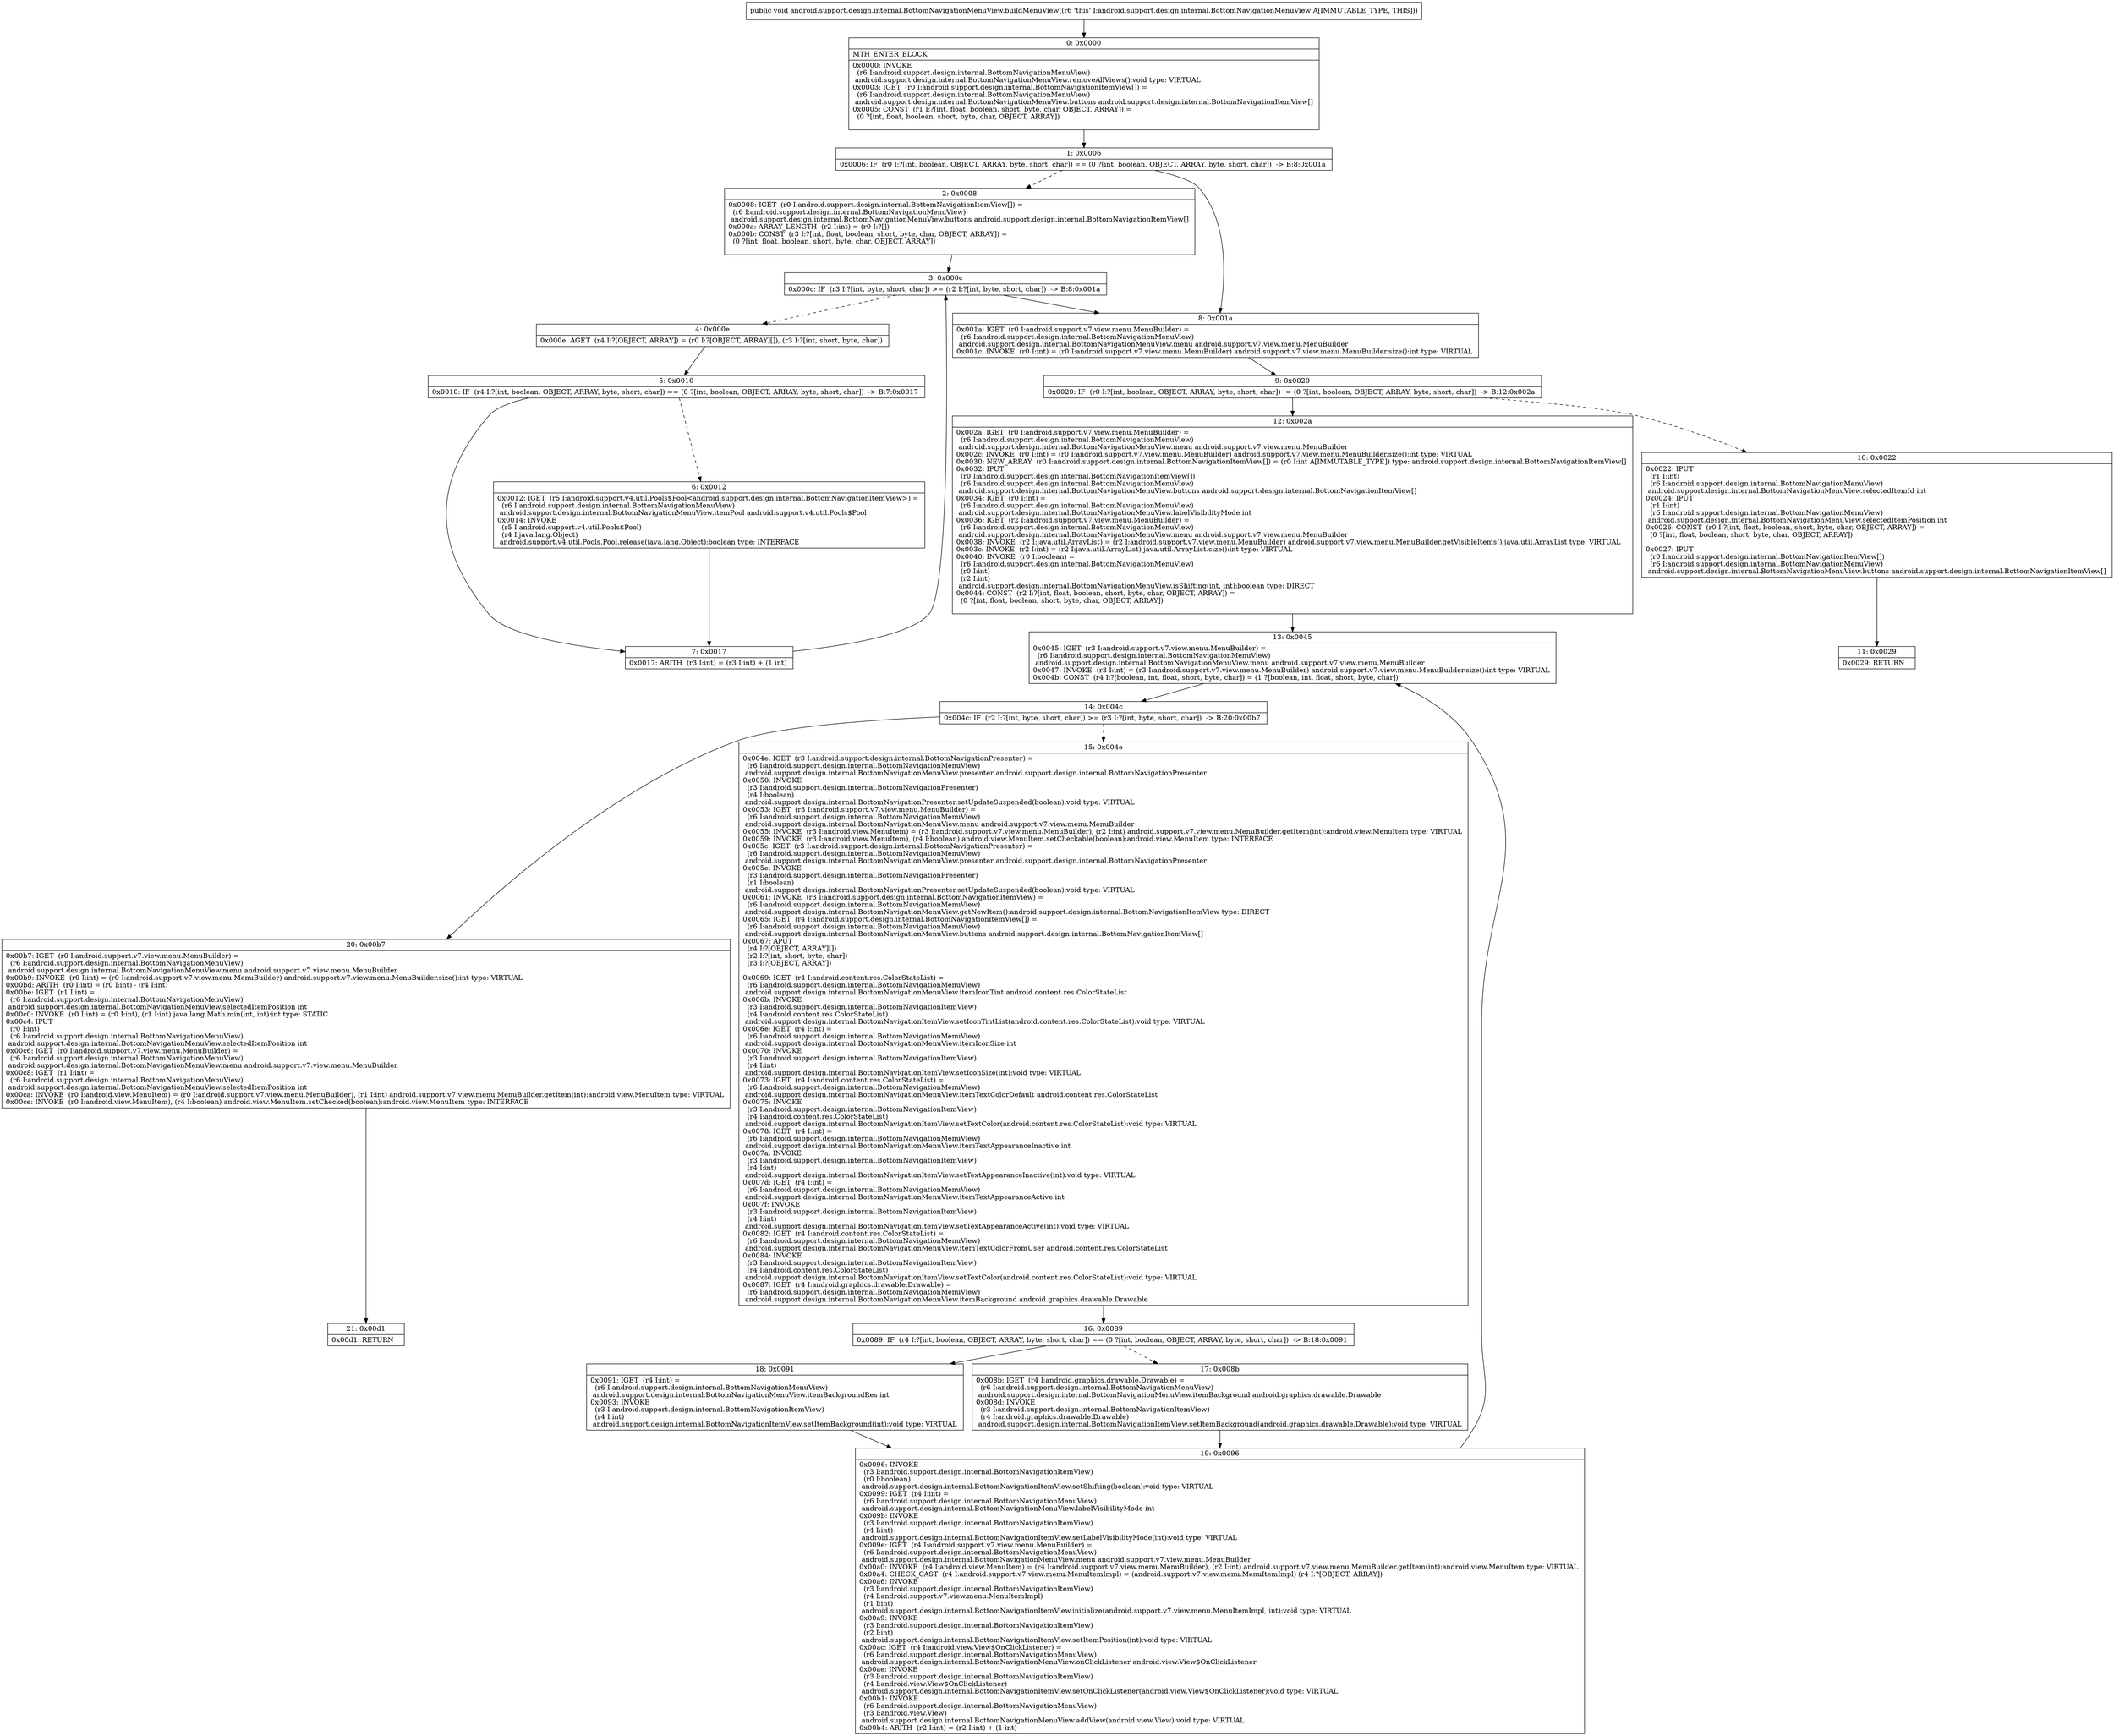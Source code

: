 digraph "CFG forandroid.support.design.internal.BottomNavigationMenuView.buildMenuView()V" {
Node_0 [shape=record,label="{0\:\ 0x0000|MTH_ENTER_BLOCK\l|0x0000: INVOKE  \l  (r6 I:android.support.design.internal.BottomNavigationMenuView)\l android.support.design.internal.BottomNavigationMenuView.removeAllViews():void type: VIRTUAL \l0x0003: IGET  (r0 I:android.support.design.internal.BottomNavigationItemView[]) = \l  (r6 I:android.support.design.internal.BottomNavigationMenuView)\l android.support.design.internal.BottomNavigationMenuView.buttons android.support.design.internal.BottomNavigationItemView[] \l0x0005: CONST  (r1 I:?[int, float, boolean, short, byte, char, OBJECT, ARRAY]) = \l  (0 ?[int, float, boolean, short, byte, char, OBJECT, ARRAY])\l \l}"];
Node_1 [shape=record,label="{1\:\ 0x0006|0x0006: IF  (r0 I:?[int, boolean, OBJECT, ARRAY, byte, short, char]) == (0 ?[int, boolean, OBJECT, ARRAY, byte, short, char])  \-\> B:8:0x001a \l}"];
Node_2 [shape=record,label="{2\:\ 0x0008|0x0008: IGET  (r0 I:android.support.design.internal.BottomNavigationItemView[]) = \l  (r6 I:android.support.design.internal.BottomNavigationMenuView)\l android.support.design.internal.BottomNavigationMenuView.buttons android.support.design.internal.BottomNavigationItemView[] \l0x000a: ARRAY_LENGTH  (r2 I:int) = (r0 I:?[]) \l0x000b: CONST  (r3 I:?[int, float, boolean, short, byte, char, OBJECT, ARRAY]) = \l  (0 ?[int, float, boolean, short, byte, char, OBJECT, ARRAY])\l \l}"];
Node_3 [shape=record,label="{3\:\ 0x000c|0x000c: IF  (r3 I:?[int, byte, short, char]) \>= (r2 I:?[int, byte, short, char])  \-\> B:8:0x001a \l}"];
Node_4 [shape=record,label="{4\:\ 0x000e|0x000e: AGET  (r4 I:?[OBJECT, ARRAY]) = (r0 I:?[OBJECT, ARRAY][]), (r3 I:?[int, short, byte, char]) \l}"];
Node_5 [shape=record,label="{5\:\ 0x0010|0x0010: IF  (r4 I:?[int, boolean, OBJECT, ARRAY, byte, short, char]) == (0 ?[int, boolean, OBJECT, ARRAY, byte, short, char])  \-\> B:7:0x0017 \l}"];
Node_6 [shape=record,label="{6\:\ 0x0012|0x0012: IGET  (r5 I:android.support.v4.util.Pools$Pool\<android.support.design.internal.BottomNavigationItemView\>) = \l  (r6 I:android.support.design.internal.BottomNavigationMenuView)\l android.support.design.internal.BottomNavigationMenuView.itemPool android.support.v4.util.Pools$Pool \l0x0014: INVOKE  \l  (r5 I:android.support.v4.util.Pools$Pool)\l  (r4 I:java.lang.Object)\l android.support.v4.util.Pools.Pool.release(java.lang.Object):boolean type: INTERFACE \l}"];
Node_7 [shape=record,label="{7\:\ 0x0017|0x0017: ARITH  (r3 I:int) = (r3 I:int) + (1 int) \l}"];
Node_8 [shape=record,label="{8\:\ 0x001a|0x001a: IGET  (r0 I:android.support.v7.view.menu.MenuBuilder) = \l  (r6 I:android.support.design.internal.BottomNavigationMenuView)\l android.support.design.internal.BottomNavigationMenuView.menu android.support.v7.view.menu.MenuBuilder \l0x001c: INVOKE  (r0 I:int) = (r0 I:android.support.v7.view.menu.MenuBuilder) android.support.v7.view.menu.MenuBuilder.size():int type: VIRTUAL \l}"];
Node_9 [shape=record,label="{9\:\ 0x0020|0x0020: IF  (r0 I:?[int, boolean, OBJECT, ARRAY, byte, short, char]) != (0 ?[int, boolean, OBJECT, ARRAY, byte, short, char])  \-\> B:12:0x002a \l}"];
Node_10 [shape=record,label="{10\:\ 0x0022|0x0022: IPUT  \l  (r1 I:int)\l  (r6 I:android.support.design.internal.BottomNavigationMenuView)\l android.support.design.internal.BottomNavigationMenuView.selectedItemId int \l0x0024: IPUT  \l  (r1 I:int)\l  (r6 I:android.support.design.internal.BottomNavigationMenuView)\l android.support.design.internal.BottomNavigationMenuView.selectedItemPosition int \l0x0026: CONST  (r0 I:?[int, float, boolean, short, byte, char, OBJECT, ARRAY]) = \l  (0 ?[int, float, boolean, short, byte, char, OBJECT, ARRAY])\l \l0x0027: IPUT  \l  (r0 I:android.support.design.internal.BottomNavigationItemView[])\l  (r6 I:android.support.design.internal.BottomNavigationMenuView)\l android.support.design.internal.BottomNavigationMenuView.buttons android.support.design.internal.BottomNavigationItemView[] \l}"];
Node_11 [shape=record,label="{11\:\ 0x0029|0x0029: RETURN   \l}"];
Node_12 [shape=record,label="{12\:\ 0x002a|0x002a: IGET  (r0 I:android.support.v7.view.menu.MenuBuilder) = \l  (r6 I:android.support.design.internal.BottomNavigationMenuView)\l android.support.design.internal.BottomNavigationMenuView.menu android.support.v7.view.menu.MenuBuilder \l0x002c: INVOKE  (r0 I:int) = (r0 I:android.support.v7.view.menu.MenuBuilder) android.support.v7.view.menu.MenuBuilder.size():int type: VIRTUAL \l0x0030: NEW_ARRAY  (r0 I:android.support.design.internal.BottomNavigationItemView[]) = (r0 I:int A[IMMUTABLE_TYPE]) type: android.support.design.internal.BottomNavigationItemView[] \l0x0032: IPUT  \l  (r0 I:android.support.design.internal.BottomNavigationItemView[])\l  (r6 I:android.support.design.internal.BottomNavigationMenuView)\l android.support.design.internal.BottomNavigationMenuView.buttons android.support.design.internal.BottomNavigationItemView[] \l0x0034: IGET  (r0 I:int) = \l  (r6 I:android.support.design.internal.BottomNavigationMenuView)\l android.support.design.internal.BottomNavigationMenuView.labelVisibilityMode int \l0x0036: IGET  (r2 I:android.support.v7.view.menu.MenuBuilder) = \l  (r6 I:android.support.design.internal.BottomNavigationMenuView)\l android.support.design.internal.BottomNavigationMenuView.menu android.support.v7.view.menu.MenuBuilder \l0x0038: INVOKE  (r2 I:java.util.ArrayList) = (r2 I:android.support.v7.view.menu.MenuBuilder) android.support.v7.view.menu.MenuBuilder.getVisibleItems():java.util.ArrayList type: VIRTUAL \l0x003c: INVOKE  (r2 I:int) = (r2 I:java.util.ArrayList) java.util.ArrayList.size():int type: VIRTUAL \l0x0040: INVOKE  (r0 I:boolean) = \l  (r6 I:android.support.design.internal.BottomNavigationMenuView)\l  (r0 I:int)\l  (r2 I:int)\l android.support.design.internal.BottomNavigationMenuView.isShifting(int, int):boolean type: DIRECT \l0x0044: CONST  (r2 I:?[int, float, boolean, short, byte, char, OBJECT, ARRAY]) = \l  (0 ?[int, float, boolean, short, byte, char, OBJECT, ARRAY])\l \l}"];
Node_13 [shape=record,label="{13\:\ 0x0045|0x0045: IGET  (r3 I:android.support.v7.view.menu.MenuBuilder) = \l  (r6 I:android.support.design.internal.BottomNavigationMenuView)\l android.support.design.internal.BottomNavigationMenuView.menu android.support.v7.view.menu.MenuBuilder \l0x0047: INVOKE  (r3 I:int) = (r3 I:android.support.v7.view.menu.MenuBuilder) android.support.v7.view.menu.MenuBuilder.size():int type: VIRTUAL \l0x004b: CONST  (r4 I:?[boolean, int, float, short, byte, char]) = (1 ?[boolean, int, float, short, byte, char]) \l}"];
Node_14 [shape=record,label="{14\:\ 0x004c|0x004c: IF  (r2 I:?[int, byte, short, char]) \>= (r3 I:?[int, byte, short, char])  \-\> B:20:0x00b7 \l}"];
Node_15 [shape=record,label="{15\:\ 0x004e|0x004e: IGET  (r3 I:android.support.design.internal.BottomNavigationPresenter) = \l  (r6 I:android.support.design.internal.BottomNavigationMenuView)\l android.support.design.internal.BottomNavigationMenuView.presenter android.support.design.internal.BottomNavigationPresenter \l0x0050: INVOKE  \l  (r3 I:android.support.design.internal.BottomNavigationPresenter)\l  (r4 I:boolean)\l android.support.design.internal.BottomNavigationPresenter.setUpdateSuspended(boolean):void type: VIRTUAL \l0x0053: IGET  (r3 I:android.support.v7.view.menu.MenuBuilder) = \l  (r6 I:android.support.design.internal.BottomNavigationMenuView)\l android.support.design.internal.BottomNavigationMenuView.menu android.support.v7.view.menu.MenuBuilder \l0x0055: INVOKE  (r3 I:android.view.MenuItem) = (r3 I:android.support.v7.view.menu.MenuBuilder), (r2 I:int) android.support.v7.view.menu.MenuBuilder.getItem(int):android.view.MenuItem type: VIRTUAL \l0x0059: INVOKE  (r3 I:android.view.MenuItem), (r4 I:boolean) android.view.MenuItem.setCheckable(boolean):android.view.MenuItem type: INTERFACE \l0x005c: IGET  (r3 I:android.support.design.internal.BottomNavigationPresenter) = \l  (r6 I:android.support.design.internal.BottomNavigationMenuView)\l android.support.design.internal.BottomNavigationMenuView.presenter android.support.design.internal.BottomNavigationPresenter \l0x005e: INVOKE  \l  (r3 I:android.support.design.internal.BottomNavigationPresenter)\l  (r1 I:boolean)\l android.support.design.internal.BottomNavigationPresenter.setUpdateSuspended(boolean):void type: VIRTUAL \l0x0061: INVOKE  (r3 I:android.support.design.internal.BottomNavigationItemView) = \l  (r6 I:android.support.design.internal.BottomNavigationMenuView)\l android.support.design.internal.BottomNavigationMenuView.getNewItem():android.support.design.internal.BottomNavigationItemView type: DIRECT \l0x0065: IGET  (r4 I:android.support.design.internal.BottomNavigationItemView[]) = \l  (r6 I:android.support.design.internal.BottomNavigationMenuView)\l android.support.design.internal.BottomNavigationMenuView.buttons android.support.design.internal.BottomNavigationItemView[] \l0x0067: APUT  \l  (r4 I:?[OBJECT, ARRAY][])\l  (r2 I:?[int, short, byte, char])\l  (r3 I:?[OBJECT, ARRAY])\l \l0x0069: IGET  (r4 I:android.content.res.ColorStateList) = \l  (r6 I:android.support.design.internal.BottomNavigationMenuView)\l android.support.design.internal.BottomNavigationMenuView.itemIconTint android.content.res.ColorStateList \l0x006b: INVOKE  \l  (r3 I:android.support.design.internal.BottomNavigationItemView)\l  (r4 I:android.content.res.ColorStateList)\l android.support.design.internal.BottomNavigationItemView.setIconTintList(android.content.res.ColorStateList):void type: VIRTUAL \l0x006e: IGET  (r4 I:int) = \l  (r6 I:android.support.design.internal.BottomNavigationMenuView)\l android.support.design.internal.BottomNavigationMenuView.itemIconSize int \l0x0070: INVOKE  \l  (r3 I:android.support.design.internal.BottomNavigationItemView)\l  (r4 I:int)\l android.support.design.internal.BottomNavigationItemView.setIconSize(int):void type: VIRTUAL \l0x0073: IGET  (r4 I:android.content.res.ColorStateList) = \l  (r6 I:android.support.design.internal.BottomNavigationMenuView)\l android.support.design.internal.BottomNavigationMenuView.itemTextColorDefault android.content.res.ColorStateList \l0x0075: INVOKE  \l  (r3 I:android.support.design.internal.BottomNavigationItemView)\l  (r4 I:android.content.res.ColorStateList)\l android.support.design.internal.BottomNavigationItemView.setTextColor(android.content.res.ColorStateList):void type: VIRTUAL \l0x0078: IGET  (r4 I:int) = \l  (r6 I:android.support.design.internal.BottomNavigationMenuView)\l android.support.design.internal.BottomNavigationMenuView.itemTextAppearanceInactive int \l0x007a: INVOKE  \l  (r3 I:android.support.design.internal.BottomNavigationItemView)\l  (r4 I:int)\l android.support.design.internal.BottomNavigationItemView.setTextAppearanceInactive(int):void type: VIRTUAL \l0x007d: IGET  (r4 I:int) = \l  (r6 I:android.support.design.internal.BottomNavigationMenuView)\l android.support.design.internal.BottomNavigationMenuView.itemTextAppearanceActive int \l0x007f: INVOKE  \l  (r3 I:android.support.design.internal.BottomNavigationItemView)\l  (r4 I:int)\l android.support.design.internal.BottomNavigationItemView.setTextAppearanceActive(int):void type: VIRTUAL \l0x0082: IGET  (r4 I:android.content.res.ColorStateList) = \l  (r6 I:android.support.design.internal.BottomNavigationMenuView)\l android.support.design.internal.BottomNavigationMenuView.itemTextColorFromUser android.content.res.ColorStateList \l0x0084: INVOKE  \l  (r3 I:android.support.design.internal.BottomNavigationItemView)\l  (r4 I:android.content.res.ColorStateList)\l android.support.design.internal.BottomNavigationItemView.setTextColor(android.content.res.ColorStateList):void type: VIRTUAL \l0x0087: IGET  (r4 I:android.graphics.drawable.Drawable) = \l  (r6 I:android.support.design.internal.BottomNavigationMenuView)\l android.support.design.internal.BottomNavigationMenuView.itemBackground android.graphics.drawable.Drawable \l}"];
Node_16 [shape=record,label="{16\:\ 0x0089|0x0089: IF  (r4 I:?[int, boolean, OBJECT, ARRAY, byte, short, char]) == (0 ?[int, boolean, OBJECT, ARRAY, byte, short, char])  \-\> B:18:0x0091 \l}"];
Node_17 [shape=record,label="{17\:\ 0x008b|0x008b: IGET  (r4 I:android.graphics.drawable.Drawable) = \l  (r6 I:android.support.design.internal.BottomNavigationMenuView)\l android.support.design.internal.BottomNavigationMenuView.itemBackground android.graphics.drawable.Drawable \l0x008d: INVOKE  \l  (r3 I:android.support.design.internal.BottomNavigationItemView)\l  (r4 I:android.graphics.drawable.Drawable)\l android.support.design.internal.BottomNavigationItemView.setItemBackground(android.graphics.drawable.Drawable):void type: VIRTUAL \l}"];
Node_18 [shape=record,label="{18\:\ 0x0091|0x0091: IGET  (r4 I:int) = \l  (r6 I:android.support.design.internal.BottomNavigationMenuView)\l android.support.design.internal.BottomNavigationMenuView.itemBackgroundRes int \l0x0093: INVOKE  \l  (r3 I:android.support.design.internal.BottomNavigationItemView)\l  (r4 I:int)\l android.support.design.internal.BottomNavigationItemView.setItemBackground(int):void type: VIRTUAL \l}"];
Node_19 [shape=record,label="{19\:\ 0x0096|0x0096: INVOKE  \l  (r3 I:android.support.design.internal.BottomNavigationItemView)\l  (r0 I:boolean)\l android.support.design.internal.BottomNavigationItemView.setShifting(boolean):void type: VIRTUAL \l0x0099: IGET  (r4 I:int) = \l  (r6 I:android.support.design.internal.BottomNavigationMenuView)\l android.support.design.internal.BottomNavigationMenuView.labelVisibilityMode int \l0x009b: INVOKE  \l  (r3 I:android.support.design.internal.BottomNavigationItemView)\l  (r4 I:int)\l android.support.design.internal.BottomNavigationItemView.setLabelVisibilityMode(int):void type: VIRTUAL \l0x009e: IGET  (r4 I:android.support.v7.view.menu.MenuBuilder) = \l  (r6 I:android.support.design.internal.BottomNavigationMenuView)\l android.support.design.internal.BottomNavigationMenuView.menu android.support.v7.view.menu.MenuBuilder \l0x00a0: INVOKE  (r4 I:android.view.MenuItem) = (r4 I:android.support.v7.view.menu.MenuBuilder), (r2 I:int) android.support.v7.view.menu.MenuBuilder.getItem(int):android.view.MenuItem type: VIRTUAL \l0x00a4: CHECK_CAST  (r4 I:android.support.v7.view.menu.MenuItemImpl) = (android.support.v7.view.menu.MenuItemImpl) (r4 I:?[OBJECT, ARRAY]) \l0x00a6: INVOKE  \l  (r3 I:android.support.design.internal.BottomNavigationItemView)\l  (r4 I:android.support.v7.view.menu.MenuItemImpl)\l  (r1 I:int)\l android.support.design.internal.BottomNavigationItemView.initialize(android.support.v7.view.menu.MenuItemImpl, int):void type: VIRTUAL \l0x00a9: INVOKE  \l  (r3 I:android.support.design.internal.BottomNavigationItemView)\l  (r2 I:int)\l android.support.design.internal.BottomNavigationItemView.setItemPosition(int):void type: VIRTUAL \l0x00ac: IGET  (r4 I:android.view.View$OnClickListener) = \l  (r6 I:android.support.design.internal.BottomNavigationMenuView)\l android.support.design.internal.BottomNavigationMenuView.onClickListener android.view.View$OnClickListener \l0x00ae: INVOKE  \l  (r3 I:android.support.design.internal.BottomNavigationItemView)\l  (r4 I:android.view.View$OnClickListener)\l android.support.design.internal.BottomNavigationItemView.setOnClickListener(android.view.View$OnClickListener):void type: VIRTUAL \l0x00b1: INVOKE  \l  (r6 I:android.support.design.internal.BottomNavigationMenuView)\l  (r3 I:android.view.View)\l android.support.design.internal.BottomNavigationMenuView.addView(android.view.View):void type: VIRTUAL \l0x00b4: ARITH  (r2 I:int) = (r2 I:int) + (1 int) \l}"];
Node_20 [shape=record,label="{20\:\ 0x00b7|0x00b7: IGET  (r0 I:android.support.v7.view.menu.MenuBuilder) = \l  (r6 I:android.support.design.internal.BottomNavigationMenuView)\l android.support.design.internal.BottomNavigationMenuView.menu android.support.v7.view.menu.MenuBuilder \l0x00b9: INVOKE  (r0 I:int) = (r0 I:android.support.v7.view.menu.MenuBuilder) android.support.v7.view.menu.MenuBuilder.size():int type: VIRTUAL \l0x00bd: ARITH  (r0 I:int) = (r0 I:int) \- (r4 I:int) \l0x00be: IGET  (r1 I:int) = \l  (r6 I:android.support.design.internal.BottomNavigationMenuView)\l android.support.design.internal.BottomNavigationMenuView.selectedItemPosition int \l0x00c0: INVOKE  (r0 I:int) = (r0 I:int), (r1 I:int) java.lang.Math.min(int, int):int type: STATIC \l0x00c4: IPUT  \l  (r0 I:int)\l  (r6 I:android.support.design.internal.BottomNavigationMenuView)\l android.support.design.internal.BottomNavigationMenuView.selectedItemPosition int \l0x00c6: IGET  (r0 I:android.support.v7.view.menu.MenuBuilder) = \l  (r6 I:android.support.design.internal.BottomNavigationMenuView)\l android.support.design.internal.BottomNavigationMenuView.menu android.support.v7.view.menu.MenuBuilder \l0x00c8: IGET  (r1 I:int) = \l  (r6 I:android.support.design.internal.BottomNavigationMenuView)\l android.support.design.internal.BottomNavigationMenuView.selectedItemPosition int \l0x00ca: INVOKE  (r0 I:android.view.MenuItem) = (r0 I:android.support.v7.view.menu.MenuBuilder), (r1 I:int) android.support.v7.view.menu.MenuBuilder.getItem(int):android.view.MenuItem type: VIRTUAL \l0x00ce: INVOKE  (r0 I:android.view.MenuItem), (r4 I:boolean) android.view.MenuItem.setChecked(boolean):android.view.MenuItem type: INTERFACE \l}"];
Node_21 [shape=record,label="{21\:\ 0x00d1|0x00d1: RETURN   \l}"];
MethodNode[shape=record,label="{public void android.support.design.internal.BottomNavigationMenuView.buildMenuView((r6 'this' I:android.support.design.internal.BottomNavigationMenuView A[IMMUTABLE_TYPE, THIS])) }"];
MethodNode -> Node_0;
Node_0 -> Node_1;
Node_1 -> Node_2[style=dashed];
Node_1 -> Node_8;
Node_2 -> Node_3;
Node_3 -> Node_4[style=dashed];
Node_3 -> Node_8;
Node_4 -> Node_5;
Node_5 -> Node_6[style=dashed];
Node_5 -> Node_7;
Node_6 -> Node_7;
Node_7 -> Node_3;
Node_8 -> Node_9;
Node_9 -> Node_10[style=dashed];
Node_9 -> Node_12;
Node_10 -> Node_11;
Node_12 -> Node_13;
Node_13 -> Node_14;
Node_14 -> Node_15[style=dashed];
Node_14 -> Node_20;
Node_15 -> Node_16;
Node_16 -> Node_17[style=dashed];
Node_16 -> Node_18;
Node_17 -> Node_19;
Node_18 -> Node_19;
Node_19 -> Node_13;
Node_20 -> Node_21;
}


